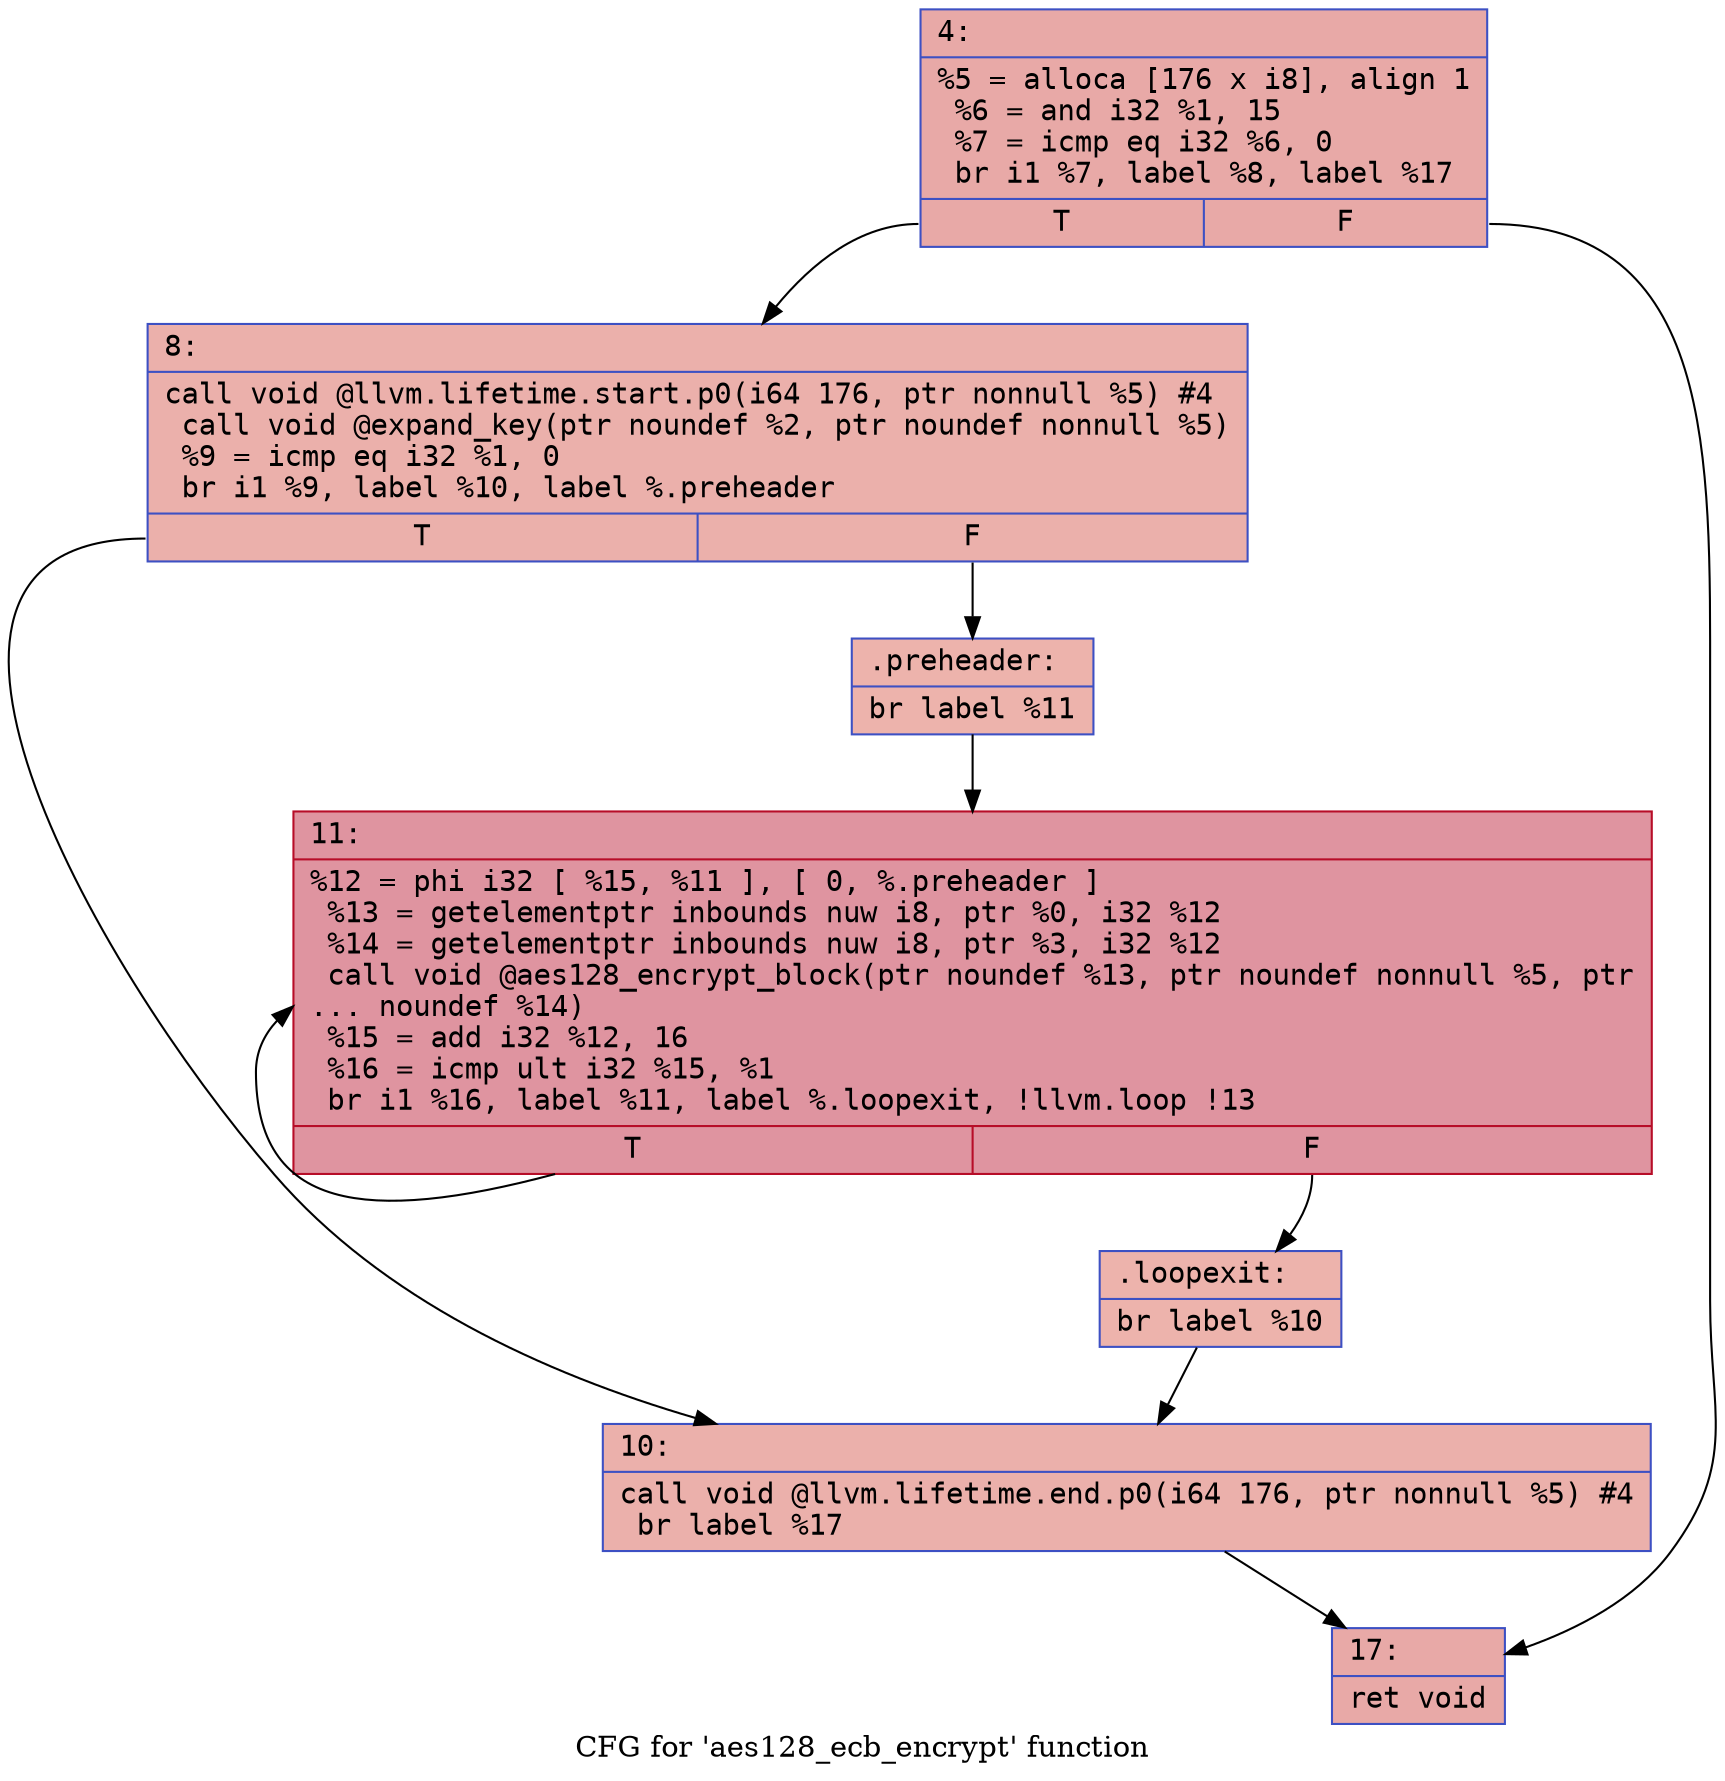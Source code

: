 digraph "CFG for 'aes128_ecb_encrypt' function" {
	label="CFG for 'aes128_ecb_encrypt' function";

	Node0x214e6d50 [shape=record,color="#3d50c3ff", style=filled, fillcolor="#ca3b3770" fontname="Courier",label="{4:\l|  %5 = alloca [176 x i8], align 1\l  %6 = and i32 %1, 15\l  %7 = icmp eq i32 %6, 0\l  br i1 %7, label %8, label %17\l|{<s0>T|<s1>F}}"];
	Node0x214e6d50:s0 -> Node0x214e6f90;
	Node0x214e6d50:s1 -> Node0x214e6ff0;
	Node0x214e6f90 [shape=record,color="#3d50c3ff", style=filled, fillcolor="#d24b4070" fontname="Courier",label="{8:\l|  call void @llvm.lifetime.start.p0(i64 176, ptr nonnull %5) #4\l  call void @expand_key(ptr noundef %2, ptr noundef nonnull %5)\l  %9 = icmp eq i32 %1, 0\l  br i1 %9, label %10, label %.preheader\l|{<s0>T|<s1>F}}"];
	Node0x214e6f90:s0 -> Node0x214e7490;
	Node0x214e6f90:s1 -> Node0x214e74f0;
	Node0x214e74f0 [shape=record,color="#3d50c3ff", style=filled, fillcolor="#d6524470" fontname="Courier",label="{.preheader:\l|  br label %11\l}"];
	Node0x214e74f0 -> Node0x214e7630;
	Node0x214e77f0 [shape=record,color="#3d50c3ff", style=filled, fillcolor="#d6524470" fontname="Courier",label="{.loopexit:\l|  br label %10\l}"];
	Node0x214e77f0 -> Node0x214e7490;
	Node0x214e7490 [shape=record,color="#3d50c3ff", style=filled, fillcolor="#d24b4070" fontname="Courier",label="{10:\l|  call void @llvm.lifetime.end.p0(i64 176, ptr nonnull %5) #4\l  br label %17\l}"];
	Node0x214e7490 -> Node0x214e6ff0;
	Node0x214e7630 [shape=record,color="#b70d28ff", style=filled, fillcolor="#b70d2870" fontname="Courier",label="{11:\l|  %12 = phi i32 [ %15, %11 ], [ 0, %.preheader ]\l  %13 = getelementptr inbounds nuw i8, ptr %0, i32 %12\l  %14 = getelementptr inbounds nuw i8, ptr %3, i32 %12\l  call void @aes128_encrypt_block(ptr noundef %13, ptr noundef nonnull %5, ptr\l... noundef %14)\l  %15 = add i32 %12, 16\l  %16 = icmp ult i32 %15, %1\l  br i1 %16, label %11, label %.loopexit, !llvm.loop !13\l|{<s0>T|<s1>F}}"];
	Node0x214e7630:s0 -> Node0x214e7630;
	Node0x214e7630:s1 -> Node0x214e77f0;
	Node0x214e6ff0 [shape=record,color="#3d50c3ff", style=filled, fillcolor="#ca3b3770" fontname="Courier",label="{17:\l|  ret void\l}"];
}
